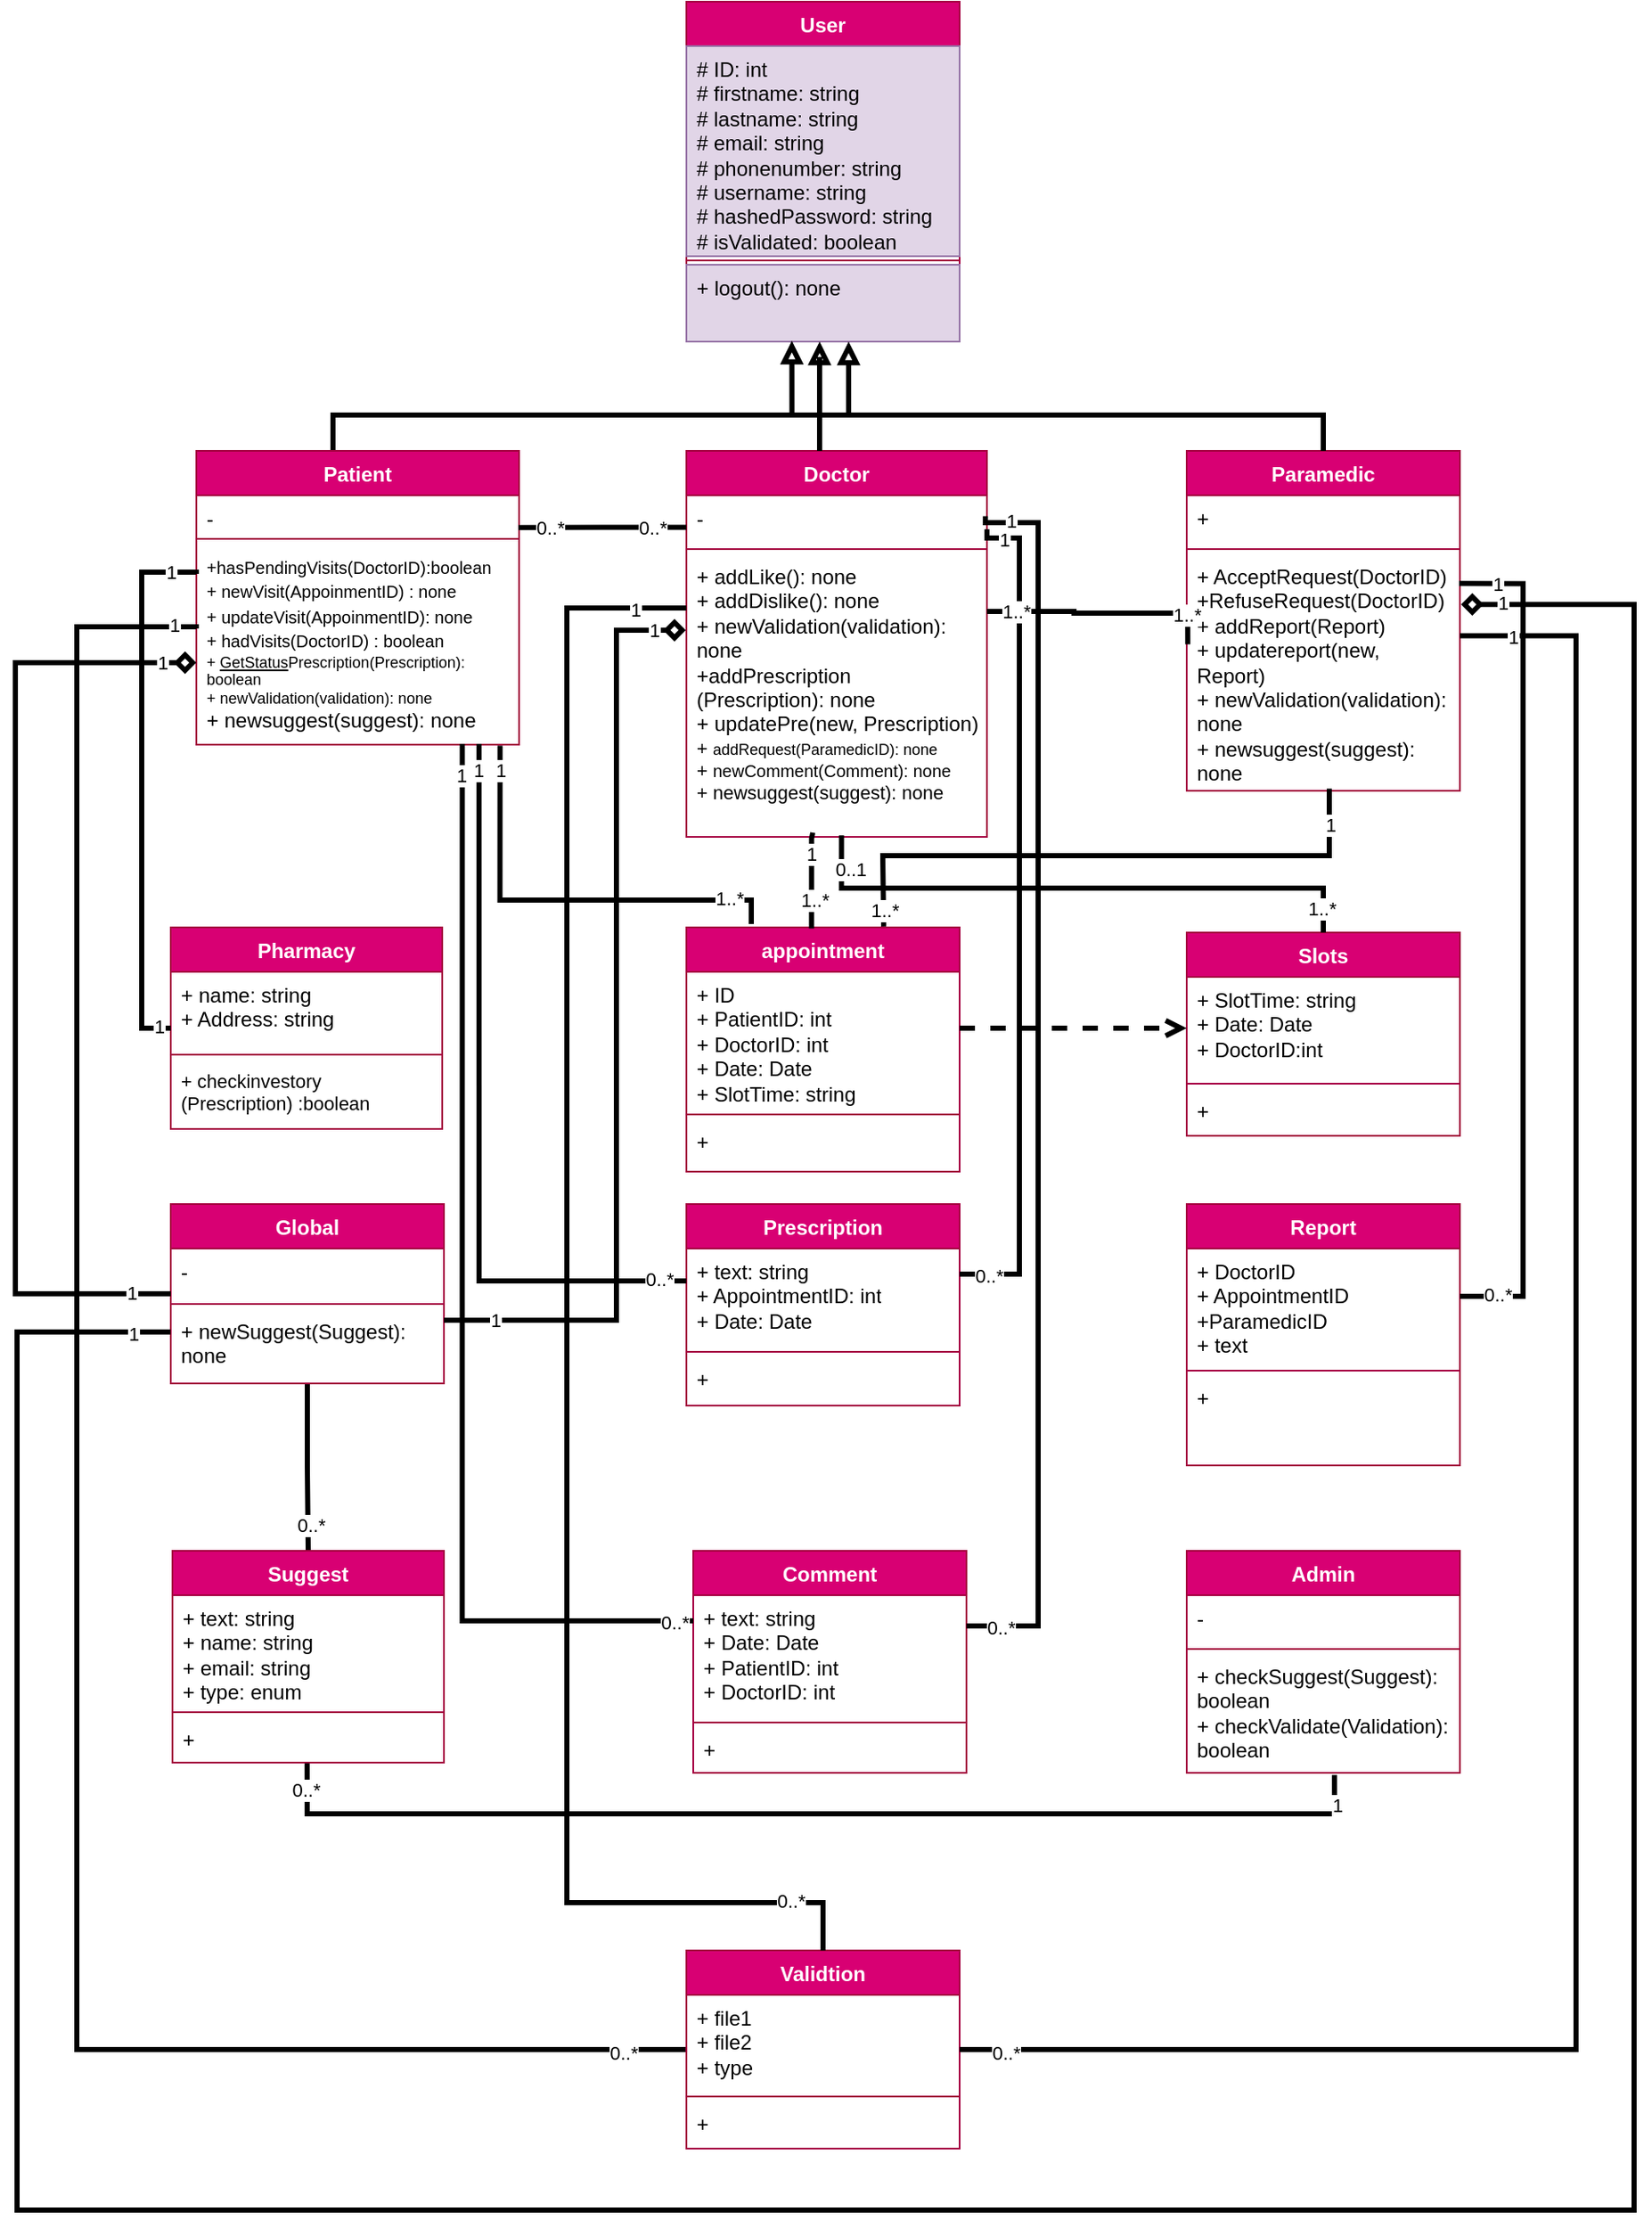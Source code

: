 <mxfile version="22.1.18" type="github">
  <diagram id="VaR9d-SaHV1fNI7umdom" name="Class Diagram">
    <mxGraphModel dx="1434" dy="791" grid="0" gridSize="10" guides="1" tooltips="1" connect="1" arrows="1" fold="1" page="1" pageScale="1" pageWidth="1100" pageHeight="1700" math="0" shadow="0">
      <root>
        <mxCell id="0" />
        <mxCell id="1" parent="0" />
        <mxCell id="pl0UJXkeh_W9By2h4SLJ-1" value="User" style="swimlane;fontStyle=1;align=center;verticalAlign=top;childLayout=stackLayout;horizontal=1;startSize=26;horizontalStack=0;resizeParent=1;resizeParentMax=0;resizeLast=0;collapsible=1;marginBottom=0;whiteSpace=wrap;html=1;fillColor=#d80073;fontColor=#ffffff;strokeColor=#A50040;" parent="1" vertex="1">
          <mxGeometry x="472" y="124" width="160" height="199" as="geometry" />
        </mxCell>
        <mxCell id="pl0UJXkeh_W9By2h4SLJ-2" value="&lt;div&gt;# ID: int&lt;br&gt;&lt;/div&gt;&lt;div&gt;# firstname: string&lt;/div&gt;&lt;div&gt;# lastname: string&lt;/div&gt;&lt;div&gt;# email: string&lt;/div&gt;&lt;div&gt;# phonenumber: string&lt;/div&gt;&lt;div&gt;# username: string&lt;br&gt;&lt;/div&gt;&lt;div&gt;# hashedPassword: string&lt;br&gt;&lt;/div&gt;&lt;div&gt;# isValidated: boolean&lt;br&gt;&lt;/div&gt;" style="text;strokeColor=#9673a6;fillColor=#e1d5e7;align=left;verticalAlign=top;spacingLeft=4;spacingRight=4;overflow=hidden;rotatable=0;points=[[0,0.5],[1,0.5]];portConstraint=eastwest;whiteSpace=wrap;html=1;" parent="pl0UJXkeh_W9By2h4SLJ-1" vertex="1">
          <mxGeometry y="26" width="160" height="123" as="geometry" />
        </mxCell>
        <mxCell id="pl0UJXkeh_W9By2h4SLJ-3" value="" style="line;strokeWidth=1;fillColor=none;align=left;verticalAlign=middle;spacingTop=-1;spacingLeft=3;spacingRight=3;rotatable=0;labelPosition=right;points=[];portConstraint=eastwest;strokeColor=inherit;" parent="pl0UJXkeh_W9By2h4SLJ-1" vertex="1">
          <mxGeometry y="149" width="160" height="5" as="geometry" />
        </mxCell>
        <mxCell id="pl0UJXkeh_W9By2h4SLJ-4" value="+ logout(): none" style="text;strokeColor=#9673a6;fillColor=#e1d5e7;align=left;verticalAlign=top;spacingLeft=4;spacingRight=4;overflow=hidden;rotatable=0;points=[[0,0.5],[1,0.5]];portConstraint=eastwest;whiteSpace=wrap;html=1;" parent="pl0UJXkeh_W9By2h4SLJ-1" vertex="1">
          <mxGeometry y="154" width="160" height="45" as="geometry" />
        </mxCell>
        <mxCell id="pl0UJXkeh_W9By2h4SLJ-5" style="edgeStyle=orthogonalEdgeStyle;rounded=0;orthogonalLoop=1;jettySize=auto;html=1;strokeWidth=3;endArrow=block;endFill=0;" parent="1" source="pl0UJXkeh_W9By2h4SLJ-6" target="pl0UJXkeh_W9By2h4SLJ-4" edge="1">
          <mxGeometry relative="1" as="geometry">
            <mxPoint x="553.5" y="338" as="targetPoint" />
            <Array as="points">
              <mxPoint x="265" y="366" />
              <mxPoint x="567" y="366" />
            </Array>
          </mxGeometry>
        </mxCell>
        <mxCell id="pl0UJXkeh_W9By2h4SLJ-6" value="Patient" style="swimlane;fontStyle=1;align=center;verticalAlign=top;childLayout=stackLayout;horizontal=1;startSize=26;horizontalStack=0;resizeParent=1;resizeParentMax=0;resizeLast=0;collapsible=1;marginBottom=0;whiteSpace=wrap;html=1;fillColor=#d80073;fontColor=#ffffff;strokeColor=#A50040;" parent="1" vertex="1">
          <mxGeometry x="185" y="387" width="189" height="172" as="geometry" />
        </mxCell>
        <mxCell id="pl0UJXkeh_W9By2h4SLJ-7" value="-" style="text;strokeColor=none;fillColor=none;align=left;verticalAlign=top;spacingLeft=4;spacingRight=4;overflow=hidden;rotatable=0;points=[[0,0.5],[1,0.5]];portConstraint=eastwest;whiteSpace=wrap;html=1;" parent="pl0UJXkeh_W9By2h4SLJ-6" vertex="1">
          <mxGeometry y="26" width="189" height="23" as="geometry" />
        </mxCell>
        <mxCell id="pl0UJXkeh_W9By2h4SLJ-8" value="" style="line;strokeWidth=1;fillColor=none;align=left;verticalAlign=middle;spacingTop=-1;spacingLeft=3;spacingRight=3;rotatable=0;labelPosition=right;points=[];portConstraint=eastwest;strokeColor=inherit;" parent="pl0UJXkeh_W9By2h4SLJ-6" vertex="1">
          <mxGeometry y="49" width="189" height="5" as="geometry" />
        </mxCell>
        <mxCell id="pl0UJXkeh_W9By2h4SLJ-9" value="&lt;div&gt;&lt;font size=&quot;1&quot;&gt;+hasPendingVisits(DoctorID):boolean&lt;/font&gt;&lt;/div&gt;&lt;div&gt;&lt;font size=&quot;1&quot;&gt;+ newVisit(AppoinmentID) : none&lt;br&gt;&lt;/font&gt;&lt;/div&gt;&lt;div&gt;&lt;font size=&quot;1&quot;&gt;+ updateVisit(&lt;/font&gt;&lt;font size=&quot;1&quot;&gt;AppoinmentID): none&lt;br&gt;&lt;/font&gt;&lt;/div&gt;&lt;div&gt;&lt;font size=&quot;1&quot;&gt;+ hadVisits(DoctorID) : boolean&lt;br&gt;&lt;/font&gt;&lt;/div&gt;&lt;div style=&quot;font-size: 9px;&quot;&gt;+ &lt;u&gt;GetStatus&lt;/u&gt;&lt;span&gt;&lt;span lang=&quot;EN&quot;&gt;Prescription&lt;/span&gt;&lt;/span&gt;(&lt;span&gt;&lt;span lang=&quot;EN&quot;&gt;P&lt;/span&gt;&lt;/span&gt;&lt;span&gt;&lt;span lang=&quot;EN&quot;&gt;rescription&lt;/span&gt;&lt;/span&gt;&lt;span&gt;): boolean&lt;/span&gt;&lt;/div&gt;&lt;div style=&quot;font-size: 9px;&quot;&gt;&lt;span&gt;+ newValidation(validation): none&lt;br&gt;&lt;/span&gt;&lt;/div&gt;&lt;div&gt;+ newsuggest(suggest): none&lt;br&gt;&lt;/div&gt;" style="text;strokeColor=none;fillColor=none;align=left;verticalAlign=top;spacingLeft=4;spacingRight=4;overflow=hidden;rotatable=0;points=[[0,0.5],[1,0.5]];portConstraint=eastwest;whiteSpace=wrap;html=1;" parent="pl0UJXkeh_W9By2h4SLJ-6" vertex="1">
          <mxGeometry y="54" width="189" height="118" as="geometry" />
        </mxCell>
        <mxCell id="pl0UJXkeh_W9By2h4SLJ-10" value="Paramedic" style="swimlane;fontStyle=1;align=center;verticalAlign=top;childLayout=stackLayout;horizontal=1;startSize=26;horizontalStack=0;resizeParent=1;resizeParentMax=0;resizeLast=0;collapsible=1;marginBottom=0;whiteSpace=wrap;html=1;fillColor=#d80073;fontColor=#ffffff;strokeColor=#A50040;" parent="1" vertex="1">
          <mxGeometry x="765" y="387" width="160" height="199" as="geometry" />
        </mxCell>
        <mxCell id="pl0UJXkeh_W9By2h4SLJ-11" value="+ " style="text;strokeColor=none;fillColor=none;align=left;verticalAlign=top;spacingLeft=4;spacingRight=4;overflow=hidden;rotatable=0;points=[[0,0.5],[1,0.5]];portConstraint=eastwest;whiteSpace=wrap;html=1;" parent="pl0UJXkeh_W9By2h4SLJ-10" vertex="1">
          <mxGeometry y="26" width="160" height="29" as="geometry" />
        </mxCell>
        <mxCell id="pl0UJXkeh_W9By2h4SLJ-12" value="" style="line;strokeWidth=1;fillColor=none;align=left;verticalAlign=middle;spacingTop=-1;spacingLeft=3;spacingRight=3;rotatable=0;labelPosition=right;points=[];portConstraint=eastwest;strokeColor=inherit;" parent="pl0UJXkeh_W9By2h4SLJ-10" vertex="1">
          <mxGeometry y="55" width="160" height="5" as="geometry" />
        </mxCell>
        <mxCell id="pl0UJXkeh_W9By2h4SLJ-13" value="&lt;div&gt;+ AcceptRequest(DoctorID)&lt;/div&gt;&lt;div&gt;+RefuseRequest(DoctorID)&lt;/div&gt;&lt;div&gt;+ addReport(Report)&lt;br&gt;&lt;/div&gt;&lt;div&gt;+ updatereport(new, Report)&lt;/div&gt;&lt;div&gt;+ newValidation(validation): none&lt;/div&gt;&lt;div&gt;+ newsuggest(suggest): none&lt;/div&gt;" style="text;strokeColor=none;fillColor=none;align=left;verticalAlign=top;spacingLeft=4;spacingRight=4;overflow=hidden;rotatable=0;points=[[0,0.5],[1,0.5]];portConstraint=eastwest;whiteSpace=wrap;html=1;" parent="pl0UJXkeh_W9By2h4SLJ-10" vertex="1">
          <mxGeometry y="60" width="160" height="139" as="geometry" />
        </mxCell>
        <mxCell id="pl0UJXkeh_W9By2h4SLJ-14" value="Doctor" style="swimlane;fontStyle=1;align=center;verticalAlign=top;childLayout=stackLayout;horizontal=1;startSize=26;horizontalStack=0;resizeParent=1;resizeParentMax=0;resizeLast=0;collapsible=1;marginBottom=0;whiteSpace=wrap;html=1;fillColor=#d80073;fontColor=#ffffff;strokeColor=#A50040;" parent="1" vertex="1">
          <mxGeometry x="472" y="387" width="176" height="226" as="geometry" />
        </mxCell>
        <mxCell id="pl0UJXkeh_W9By2h4SLJ-15" value="-" style="text;strokeColor=none;fillColor=none;align=left;verticalAlign=top;spacingLeft=4;spacingRight=4;overflow=hidden;rotatable=0;points=[[0,0.5],[1,0.5]];portConstraint=eastwest;whiteSpace=wrap;html=1;" parent="pl0UJXkeh_W9By2h4SLJ-14" vertex="1">
          <mxGeometry y="26" width="176" height="29" as="geometry" />
        </mxCell>
        <mxCell id="pl0UJXkeh_W9By2h4SLJ-16" value="" style="line;strokeWidth=1;fillColor=none;align=left;verticalAlign=middle;spacingTop=-1;spacingLeft=3;spacingRight=3;rotatable=0;labelPosition=right;points=[];portConstraint=eastwest;strokeColor=inherit;" parent="pl0UJXkeh_W9By2h4SLJ-14" vertex="1">
          <mxGeometry y="55" width="176" height="5" as="geometry" />
        </mxCell>
        <mxCell id="pl0UJXkeh_W9By2h4SLJ-17" value="&lt;div&gt;+ addLike(): none&lt;/div&gt;&lt;div&gt;+ addDislike(): none&lt;br&gt;&lt;/div&gt;&lt;div&gt;+ newValidation(validation): none&lt;/div&gt;&lt;div&gt;+addPrescription (Prescription): none&lt;/div&gt;&lt;div&gt;+ updatePre(new, Prescription) &lt;br&gt;&lt;/div&gt;&lt;div style=&quot;font-size: 11px;&quot;&gt;&lt;font style=&quot;font-size: 11px;&quot;&gt;+ &lt;/font&gt;&lt;font style=&quot;font-size: 9px;&quot;&gt;addRequest(ParamedicID): none&lt;/font&gt;&lt;/div&gt;&lt;div style=&quot;font-size: 11px;&quot;&gt;&lt;font style=&quot;font-size: 11px;&quot;&gt;+ &lt;/font&gt;&lt;font style=&quot;font-size: 10px;&quot;&gt;newComment(Comment): none&lt;/font&gt;&lt;/div&gt;&lt;div style=&quot;font-size: 11px;&quot;&gt;+ newsuggest(suggest): none&lt;/div&gt;" style="text;strokeColor=none;fillColor=none;align=left;verticalAlign=top;spacingLeft=4;spacingRight=4;overflow=hidden;rotatable=0;points=[[0,0.5],[1,0.5]];portConstraint=eastwest;whiteSpace=wrap;html=1;" parent="pl0UJXkeh_W9By2h4SLJ-14" vertex="1">
          <mxGeometry y="60" width="176" height="166" as="geometry" />
        </mxCell>
        <mxCell id="pl0UJXkeh_W9By2h4SLJ-18" value="appointment" style="swimlane;fontStyle=1;align=center;verticalAlign=top;childLayout=stackLayout;horizontal=1;startSize=26;horizontalStack=0;resizeParent=1;resizeParentMax=0;resizeLast=0;collapsible=1;marginBottom=0;whiteSpace=wrap;html=1;fillColor=#d80073;fontColor=#ffffff;strokeColor=#A50040;" parent="1" vertex="1">
          <mxGeometry x="472" y="666" width="160" height="143" as="geometry" />
        </mxCell>
        <mxCell id="pl0UJXkeh_W9By2h4SLJ-19" value="&lt;div&gt;+ ID&lt;br&gt;&lt;/div&gt;&lt;div&gt;+ PatientID: int&lt;br&gt;&lt;/div&gt;&lt;div&gt;+ DoctorID: int&lt;br&gt;&lt;/div&gt;&lt;div&gt;+ Date: Date&lt;/div&gt;&lt;div&gt;+ SlotTime: string&lt;br&gt;&lt;/div&gt;" style="text;strokeColor=none;fillColor=none;align=left;verticalAlign=top;spacingLeft=4;spacingRight=4;overflow=hidden;rotatable=0;points=[[0,0.5],[1,0.5]];portConstraint=eastwest;whiteSpace=wrap;html=1;" parent="pl0UJXkeh_W9By2h4SLJ-18" vertex="1">
          <mxGeometry y="26" width="160" height="81" as="geometry" />
        </mxCell>
        <mxCell id="pl0UJXkeh_W9By2h4SLJ-20" value="" style="line;strokeWidth=1;fillColor=none;align=left;verticalAlign=middle;spacingTop=-1;spacingLeft=3;spacingRight=3;rotatable=0;labelPosition=right;points=[];portConstraint=eastwest;strokeColor=inherit;" parent="pl0UJXkeh_W9By2h4SLJ-18" vertex="1">
          <mxGeometry y="107" width="160" height="5" as="geometry" />
        </mxCell>
        <mxCell id="pl0UJXkeh_W9By2h4SLJ-21" value="+" style="text;strokeColor=none;fillColor=none;align=left;verticalAlign=top;spacingLeft=4;spacingRight=4;overflow=hidden;rotatable=0;points=[[0,0.5],[1,0.5]];portConstraint=eastwest;whiteSpace=wrap;html=1;" parent="pl0UJXkeh_W9By2h4SLJ-18" vertex="1">
          <mxGeometry y="112" width="160" height="31" as="geometry" />
        </mxCell>
        <mxCell id="pl0UJXkeh_W9By2h4SLJ-22" style="edgeStyle=orthogonalEdgeStyle;rounded=0;orthogonalLoop=1;jettySize=auto;html=1;strokeWidth=3;endArrow=block;endFill=0;" parent="1" target="pl0UJXkeh_W9By2h4SLJ-4" edge="1">
          <mxGeometry relative="1" as="geometry">
            <mxPoint x="550" y="387" as="sourcePoint" />
            <mxPoint x="549.28" y="322.004" as="targetPoint" />
            <Array as="points">
              <mxPoint x="550" y="332" />
              <mxPoint x="550" y="332" />
            </Array>
          </mxGeometry>
        </mxCell>
        <mxCell id="pl0UJXkeh_W9By2h4SLJ-23" style="edgeStyle=orthogonalEdgeStyle;rounded=0;orthogonalLoop=1;jettySize=auto;html=1;strokeWidth=3;endArrow=block;endFill=0;entryX=0.386;entryY=0.99;entryDx=0;entryDy=0;entryPerimeter=0;" parent="1" source="pl0UJXkeh_W9By2h4SLJ-10" target="pl0UJXkeh_W9By2h4SLJ-4" edge="1">
          <mxGeometry relative="1" as="geometry">
            <mxPoint x="534" y="325" as="targetPoint" />
            <Array as="points">
              <mxPoint x="845" y="366" />
              <mxPoint x="534" y="366" />
            </Array>
          </mxGeometry>
        </mxCell>
        <mxCell id="pl0UJXkeh_W9By2h4SLJ-24" style="edgeStyle=orthogonalEdgeStyle;rounded=0;orthogonalLoop=1;jettySize=auto;html=1;endArrow=none;endFill=0;strokeWidth=3;entryX=0.941;entryY=1.005;entryDx=0;entryDy=0;entryPerimeter=0;" parent="1" target="pl0UJXkeh_W9By2h4SLJ-9" edge="1">
          <mxGeometry relative="1" as="geometry">
            <mxPoint x="510" y="664" as="sourcePoint" />
            <mxPoint x="350" y="541" as="targetPoint" />
            <Array as="points">
              <mxPoint x="510" y="650" />
              <mxPoint x="363" y="650" />
            </Array>
          </mxGeometry>
        </mxCell>
        <mxCell id="pl0UJXkeh_W9By2h4SLJ-25" value="1" style="edgeLabel;html=1;align=center;verticalAlign=middle;resizable=0;points=[];" parent="pl0UJXkeh_W9By2h4SLJ-24" vertex="1" connectable="0">
          <mxGeometry x="0.888" relative="1" as="geometry">
            <mxPoint as="offset" />
          </mxGeometry>
        </mxCell>
        <mxCell id="pl0UJXkeh_W9By2h4SLJ-26" value="1..*" style="edgeLabel;html=1;align=center;verticalAlign=middle;resizable=0;points=[];" parent="pl0UJXkeh_W9By2h4SLJ-24" vertex="1" connectable="0">
          <mxGeometry x="-0.858" y="-1" relative="1" as="geometry">
            <mxPoint x="-9" as="offset" />
          </mxGeometry>
        </mxCell>
        <mxCell id="pl0UJXkeh_W9By2h4SLJ-27" style="edgeStyle=orthogonalEdgeStyle;rounded=0;orthogonalLoop=1;jettySize=auto;html=1;strokeWidth=3;endArrow=none;endFill=0;exitX=0.458;exitY=0.004;exitDx=0;exitDy=0;exitPerimeter=0;entryX=0.415;entryY=0.985;entryDx=0;entryDy=0;entryPerimeter=0;" parent="1" source="pl0UJXkeh_W9By2h4SLJ-18" target="pl0UJXkeh_W9By2h4SLJ-17" edge="1">
          <mxGeometry relative="1" as="geometry">
            <mxPoint x="545" y="594" as="targetPoint" />
            <Array as="points">
              <mxPoint x="545" y="614" />
              <mxPoint x="546" y="614" />
              <mxPoint x="546" y="610" />
            </Array>
          </mxGeometry>
        </mxCell>
        <mxCell id="pl0UJXkeh_W9By2h4SLJ-28" value="1..*" style="edgeLabel;html=1;align=center;verticalAlign=middle;resizable=0;points=[];" parent="pl0UJXkeh_W9By2h4SLJ-27" vertex="1" connectable="0">
          <mxGeometry x="-0.885" y="1" relative="1" as="geometry">
            <mxPoint x="2" y="-13" as="offset" />
          </mxGeometry>
        </mxCell>
        <mxCell id="pl0UJXkeh_W9By2h4SLJ-29" value="1" style="edgeLabel;html=1;align=center;verticalAlign=middle;resizable=0;points=[];" parent="pl0UJXkeh_W9By2h4SLJ-27" vertex="1" connectable="0">
          <mxGeometry x="0.915" y="-1" relative="1" as="geometry">
            <mxPoint x="-2" y="11" as="offset" />
          </mxGeometry>
        </mxCell>
        <mxCell id="pl0UJXkeh_W9By2h4SLJ-30" style="edgeStyle=orthogonalEdgeStyle;rounded=0;orthogonalLoop=1;jettySize=auto;html=1;endArrow=none;endFill=0;strokeWidth=3;entryX=0.998;entryY=0.819;entryDx=0;entryDy=0;entryPerimeter=0;" parent="1" source="pl0UJXkeh_W9By2h4SLJ-15" target="pl0UJXkeh_W9By2h4SLJ-7" edge="1">
          <mxGeometry relative="1" as="geometry">
            <mxPoint x="375" y="433" as="targetPoint" />
            <Array as="points">
              <mxPoint x="423" y="432" />
            </Array>
          </mxGeometry>
        </mxCell>
        <mxCell id="pl0UJXkeh_W9By2h4SLJ-31" value="0..*" style="edgeLabel;html=1;align=center;verticalAlign=middle;resizable=0;points=[];" parent="pl0UJXkeh_W9By2h4SLJ-30" vertex="1" connectable="0">
          <mxGeometry x="0.641" relative="1" as="geometry">
            <mxPoint as="offset" />
          </mxGeometry>
        </mxCell>
        <mxCell id="pl0UJXkeh_W9By2h4SLJ-32" value="0..*" style="edgeLabel;html=1;align=center;verticalAlign=middle;resizable=0;points=[];" parent="pl0UJXkeh_W9By2h4SLJ-30" vertex="1" connectable="0">
          <mxGeometry x="-0.597" relative="1" as="geometry">
            <mxPoint as="offset" />
          </mxGeometry>
        </mxCell>
        <mxCell id="pl0UJXkeh_W9By2h4SLJ-33" value="Prescription" style="swimlane;fontStyle=1;align=center;verticalAlign=top;childLayout=stackLayout;horizontal=1;startSize=26;horizontalStack=0;resizeParent=1;resizeParentMax=0;resizeLast=0;collapsible=1;marginBottom=0;whiteSpace=wrap;html=1;fillColor=#d80073;fontColor=#ffffff;strokeColor=#A50040;" parent="1" vertex="1">
          <mxGeometry x="472" y="828" width="160" height="118" as="geometry" />
        </mxCell>
        <mxCell id="pl0UJXkeh_W9By2h4SLJ-34" value="&lt;div&gt;+ text: string&lt;/div&gt;&lt;div&gt;+ AppointmentID: int&lt;/div&gt;&lt;div&gt;+ Date: Date&lt;/div&gt;" style="text;strokeColor=none;fillColor=none;align=left;verticalAlign=top;spacingLeft=4;spacingRight=4;overflow=hidden;rotatable=0;points=[[0,0.5],[1,0.5]];portConstraint=eastwest;whiteSpace=wrap;html=1;" parent="pl0UJXkeh_W9By2h4SLJ-33" vertex="1">
          <mxGeometry y="26" width="160" height="58" as="geometry" />
        </mxCell>
        <mxCell id="pl0UJXkeh_W9By2h4SLJ-35" value="" style="line;strokeWidth=1;fillColor=none;align=left;verticalAlign=middle;spacingTop=-1;spacingLeft=3;spacingRight=3;rotatable=0;labelPosition=right;points=[];portConstraint=eastwest;strokeColor=inherit;" parent="pl0UJXkeh_W9By2h4SLJ-33" vertex="1">
          <mxGeometry y="84" width="160" height="5" as="geometry" />
        </mxCell>
        <mxCell id="pl0UJXkeh_W9By2h4SLJ-36" value="+" style="text;strokeColor=none;fillColor=none;align=left;verticalAlign=top;spacingLeft=4;spacingRight=4;overflow=hidden;rotatable=0;points=[[0,0.5],[1,0.5]];portConstraint=eastwest;whiteSpace=wrap;html=1;" parent="pl0UJXkeh_W9By2h4SLJ-33" vertex="1">
          <mxGeometry y="89" width="160" height="29" as="geometry" />
        </mxCell>
        <mxCell id="pl0UJXkeh_W9By2h4SLJ-37" style="edgeStyle=orthogonalEdgeStyle;rounded=0;orthogonalLoop=1;jettySize=auto;html=1;strokeWidth=3;endArrow=none;endFill=0;entryX=0.876;entryY=0.997;entryDx=0;entryDy=0;entryPerimeter=0;" parent="1" source="pl0UJXkeh_W9By2h4SLJ-33" target="pl0UJXkeh_W9By2h4SLJ-9" edge="1">
          <mxGeometry relative="1" as="geometry">
            <mxPoint x="351" y="539" as="targetPoint" />
            <Array as="points">
              <mxPoint x="351" y="873" />
            </Array>
          </mxGeometry>
        </mxCell>
        <mxCell id="pl0UJXkeh_W9By2h4SLJ-38" value="1" style="edgeLabel;html=1;align=center;verticalAlign=middle;resizable=0;points=[];" parent="pl0UJXkeh_W9By2h4SLJ-37" vertex="1" connectable="0">
          <mxGeometry x="0.933" y="1" relative="1" as="geometry">
            <mxPoint as="offset" />
          </mxGeometry>
        </mxCell>
        <mxCell id="pl0UJXkeh_W9By2h4SLJ-39" value="0..*" style="edgeLabel;html=1;align=center;verticalAlign=middle;resizable=0;points=[];" parent="pl0UJXkeh_W9By2h4SLJ-37" vertex="1" connectable="0">
          <mxGeometry x="-0.925" y="-1" relative="1" as="geometry">
            <mxPoint as="offset" />
          </mxGeometry>
        </mxCell>
        <mxCell id="pl0UJXkeh_W9By2h4SLJ-40" style="edgeStyle=orthogonalEdgeStyle;rounded=0;orthogonalLoop=1;jettySize=auto;html=1;strokeWidth=3;endArrow=none;endFill=0;entryX=1;entryY=0.685;entryDx=0;entryDy=0;entryPerimeter=0;" parent="1" source="pl0UJXkeh_W9By2h4SLJ-34" target="pl0UJXkeh_W9By2h4SLJ-15" edge="1">
          <mxGeometry relative="1" as="geometry">
            <mxPoint x="634" y="439" as="targetPoint" />
            <Array as="points">
              <mxPoint x="667" y="869" />
              <mxPoint x="667" y="438" />
            </Array>
          </mxGeometry>
        </mxCell>
        <mxCell id="pl0UJXkeh_W9By2h4SLJ-41" value="1" style="edgeLabel;html=1;align=center;verticalAlign=middle;resizable=0;points=[];" parent="pl0UJXkeh_W9By2h4SLJ-40" vertex="1" connectable="0">
          <mxGeometry x="0.938" y="1" relative="1" as="geometry">
            <mxPoint as="offset" />
          </mxGeometry>
        </mxCell>
        <mxCell id="pl0UJXkeh_W9By2h4SLJ-42" value="0..*" style="edgeLabel;html=1;align=center;verticalAlign=middle;resizable=0;points=[];" parent="pl0UJXkeh_W9By2h4SLJ-40" vertex="1" connectable="0">
          <mxGeometry x="-0.93" y="-1" relative="1" as="geometry">
            <mxPoint as="offset" />
          </mxGeometry>
        </mxCell>
        <mxCell id="pl0UJXkeh_W9By2h4SLJ-43" value="Comment" style="swimlane;fontStyle=1;align=center;verticalAlign=top;childLayout=stackLayout;horizontal=1;startSize=26;horizontalStack=0;resizeParent=1;resizeParentMax=0;resizeLast=0;collapsible=1;marginBottom=0;whiteSpace=wrap;html=1;fillColor=#d80073;fontColor=#ffffff;strokeColor=#A50040;" parent="1" vertex="1">
          <mxGeometry x="476" y="1031" width="160" height="130" as="geometry" />
        </mxCell>
        <mxCell id="pl0UJXkeh_W9By2h4SLJ-44" value="&lt;div&gt;+ text: string&lt;/div&gt;&lt;div&gt;+ Date: Date&lt;/div&gt;&lt;div&gt;+ PatientID: int&lt;br&gt;&lt;/div&gt;&lt;div&gt;+ DoctorID: int&lt;br&gt;&lt;/div&gt;" style="text;strokeColor=none;fillColor=none;align=left;verticalAlign=top;spacingLeft=4;spacingRight=4;overflow=hidden;rotatable=0;points=[[0,0.5],[1,0.5]];portConstraint=eastwest;whiteSpace=wrap;html=1;" parent="pl0UJXkeh_W9By2h4SLJ-43" vertex="1">
          <mxGeometry y="26" width="160" height="72" as="geometry" />
        </mxCell>
        <mxCell id="pl0UJXkeh_W9By2h4SLJ-45" value="" style="line;strokeWidth=1;fillColor=none;align=left;verticalAlign=middle;spacingTop=-1;spacingLeft=3;spacingRight=3;rotatable=0;labelPosition=right;points=[];portConstraint=eastwest;strokeColor=inherit;" parent="pl0UJXkeh_W9By2h4SLJ-43" vertex="1">
          <mxGeometry y="98" width="160" height="5" as="geometry" />
        </mxCell>
        <mxCell id="pl0UJXkeh_W9By2h4SLJ-46" value="+ " style="text;strokeColor=none;fillColor=none;align=left;verticalAlign=top;spacingLeft=4;spacingRight=4;overflow=hidden;rotatable=0;points=[[0,0.5],[1,0.5]];portConstraint=eastwest;whiteSpace=wrap;html=1;" parent="pl0UJXkeh_W9By2h4SLJ-43" vertex="1">
          <mxGeometry y="103" width="160" height="27" as="geometry" />
        </mxCell>
        <mxCell id="pl0UJXkeh_W9By2h4SLJ-47" style="edgeStyle=orthogonalEdgeStyle;rounded=0;orthogonalLoop=1;jettySize=auto;html=1;strokeWidth=3;endArrow=none;endFill=0;entryX=0.824;entryY=0.997;entryDx=0;entryDy=0;entryPerimeter=0;" parent="1" source="pl0UJXkeh_W9By2h4SLJ-44" target="pl0UJXkeh_W9By2h4SLJ-9" edge="1">
          <mxGeometry relative="1" as="geometry">
            <mxPoint x="341" y="539" as="targetPoint" />
            <Array as="points">
              <mxPoint x="341" y="1072" />
            </Array>
          </mxGeometry>
        </mxCell>
        <mxCell id="pl0UJXkeh_W9By2h4SLJ-48" value="&lt;div&gt;0..*&lt;/div&gt;" style="edgeLabel;html=1;align=center;verticalAlign=middle;resizable=0;points=[];" parent="pl0UJXkeh_W9By2h4SLJ-47" vertex="1" connectable="0">
          <mxGeometry x="-0.964" y="1" relative="1" as="geometry">
            <mxPoint as="offset" />
          </mxGeometry>
        </mxCell>
        <mxCell id="pl0UJXkeh_W9By2h4SLJ-49" value="1" style="edgeLabel;html=1;align=center;verticalAlign=middle;resizable=0;points=[];" parent="pl0UJXkeh_W9By2h4SLJ-47" vertex="1" connectable="0">
          <mxGeometry x="0.944" y="1" relative="1" as="geometry">
            <mxPoint as="offset" />
          </mxGeometry>
        </mxCell>
        <mxCell id="pl0UJXkeh_W9By2h4SLJ-50" style="edgeStyle=orthogonalEdgeStyle;rounded=0;orthogonalLoop=1;jettySize=auto;html=1;strokeWidth=3;endArrow=none;endFill=0;entryX=0.995;entryY=0.421;entryDx=0;entryDy=0;entryPerimeter=0;" parent="1" source="pl0UJXkeh_W9By2h4SLJ-44" target="pl0UJXkeh_W9By2h4SLJ-15" edge="1">
          <mxGeometry relative="1" as="geometry">
            <mxPoint x="638" y="1077" as="sourcePoint" />
            <mxPoint x="649" y="429" as="targetPoint" />
            <Array as="points">
              <mxPoint x="678" y="1075" />
              <mxPoint x="678" y="429" />
            </Array>
          </mxGeometry>
        </mxCell>
        <mxCell id="pl0UJXkeh_W9By2h4SLJ-51" value="0..*" style="edgeLabel;html=1;align=center;verticalAlign=middle;resizable=0;points=[];" parent="pl0UJXkeh_W9By2h4SLJ-50" vertex="1" connectable="0">
          <mxGeometry x="-0.925" relative="1" as="geometry">
            <mxPoint x="-7" y="1" as="offset" />
          </mxGeometry>
        </mxCell>
        <mxCell id="pl0UJXkeh_W9By2h4SLJ-52" value="1" style="edgeLabel;html=1;align=center;verticalAlign=middle;resizable=0;points=[];" parent="pl0UJXkeh_W9By2h4SLJ-50" vertex="1" connectable="0">
          <mxGeometry x="0.948" y="-1" relative="1" as="geometry">
            <mxPoint as="offset" />
          </mxGeometry>
        </mxCell>
        <mxCell id="pl0UJXkeh_W9By2h4SLJ-53" value="Pharmacy" style="swimlane;fontStyle=1;align=center;verticalAlign=top;childLayout=stackLayout;horizontal=1;startSize=26;horizontalStack=0;resizeParent=1;resizeParentMax=0;resizeLast=0;collapsible=1;marginBottom=0;whiteSpace=wrap;html=1;fillColor=#d80073;fontColor=#ffffff;strokeColor=#A50040;" parent="1" vertex="1">
          <mxGeometry x="170" y="666" width="159" height="118" as="geometry" />
        </mxCell>
        <mxCell id="pl0UJXkeh_W9By2h4SLJ-54" value="&lt;div&gt;+ name: string&lt;br&gt;&lt;/div&gt;&lt;div&gt;+ Address: string&lt;br&gt;&lt;/div&gt;" style="text;strokeColor=none;fillColor=none;align=left;verticalAlign=top;spacingLeft=4;spacingRight=4;overflow=hidden;rotatable=0;points=[[0,0.5],[1,0.5]];portConstraint=eastwest;whiteSpace=wrap;html=1;" parent="pl0UJXkeh_W9By2h4SLJ-53" vertex="1">
          <mxGeometry y="26" width="159" height="46" as="geometry" />
        </mxCell>
        <mxCell id="pl0UJXkeh_W9By2h4SLJ-55" value="" style="line;strokeWidth=1;fillColor=none;align=left;verticalAlign=middle;spacingTop=-1;spacingLeft=3;spacingRight=3;rotatable=0;labelPosition=right;points=[];portConstraint=eastwest;strokeColor=inherit;" parent="pl0UJXkeh_W9By2h4SLJ-53" vertex="1">
          <mxGeometry y="72" width="159" height="5" as="geometry" />
        </mxCell>
        <mxCell id="pl0UJXkeh_W9By2h4SLJ-56" value="&lt;div style=&quot;font-size: 11px;&quot;&gt;+ &lt;font style=&quot;font-size: 11px;&quot;&gt;checkinvestory (Prescription) :boolean&lt;/font&gt;&lt;br&gt;&lt;/div&gt;" style="text;strokeColor=none;fillColor=none;align=left;verticalAlign=top;spacingLeft=4;spacingRight=4;overflow=hidden;rotatable=0;points=[[0,0.5],[1,0.5]];portConstraint=eastwest;whiteSpace=wrap;html=1;" parent="pl0UJXkeh_W9By2h4SLJ-53" vertex="1">
          <mxGeometry y="77" width="159" height="41" as="geometry" />
        </mxCell>
        <mxCell id="pl0UJXkeh_W9By2h4SLJ-57" value="Slots" style="swimlane;fontStyle=1;align=center;verticalAlign=top;childLayout=stackLayout;horizontal=1;startSize=26;horizontalStack=0;resizeParent=1;resizeParentMax=0;resizeLast=0;collapsible=1;marginBottom=0;whiteSpace=wrap;html=1;fillColor=#d80073;fontColor=#ffffff;strokeColor=#A50040;" parent="1" vertex="1">
          <mxGeometry x="765" y="669" width="160" height="119" as="geometry" />
        </mxCell>
        <mxCell id="pl0UJXkeh_W9By2h4SLJ-58" value="&lt;div&gt;+ SlotTime: string&lt;/div&gt;&lt;div&gt;+ Date: Date&lt;/div&gt;&lt;div&gt;+ DoctorID:int&lt;br&gt;&lt;/div&gt;" style="text;strokeColor=none;fillColor=none;align=left;verticalAlign=top;spacingLeft=4;spacingRight=4;overflow=hidden;rotatable=0;points=[[0,0.5],[1,0.5]];portConstraint=eastwest;whiteSpace=wrap;html=1;" parent="pl0UJXkeh_W9By2h4SLJ-57" vertex="1">
          <mxGeometry y="26" width="160" height="60" as="geometry" />
        </mxCell>
        <mxCell id="pl0UJXkeh_W9By2h4SLJ-59" value="" style="line;strokeWidth=1;fillColor=none;align=left;verticalAlign=middle;spacingTop=-1;spacingLeft=3;spacingRight=3;rotatable=0;labelPosition=right;points=[];portConstraint=eastwest;strokeColor=inherit;" parent="pl0UJXkeh_W9By2h4SLJ-57" vertex="1">
          <mxGeometry y="86" width="160" height="5" as="geometry" />
        </mxCell>
        <mxCell id="pl0UJXkeh_W9By2h4SLJ-60" value="+" style="text;strokeColor=none;fillColor=none;align=left;verticalAlign=top;spacingLeft=4;spacingRight=4;overflow=hidden;rotatable=0;points=[[0,0.5],[1,0.5]];portConstraint=eastwest;whiteSpace=wrap;html=1;" parent="pl0UJXkeh_W9By2h4SLJ-57" vertex="1">
          <mxGeometry y="91" width="160" height="28" as="geometry" />
        </mxCell>
        <mxCell id="pl0UJXkeh_W9By2h4SLJ-61" style="edgeStyle=orthogonalEdgeStyle;rounded=0;orthogonalLoop=1;jettySize=auto;html=1;entryX=0;entryY=0.5;entryDx=0;entryDy=0;strokeWidth=3;endArrow=open;endFill=0;dashed=1;" parent="1" source="pl0UJXkeh_W9By2h4SLJ-19" target="pl0UJXkeh_W9By2h4SLJ-58" edge="1">
          <mxGeometry relative="1" as="geometry">
            <Array as="points">
              <mxPoint x="659" y="725" />
              <mxPoint x="659" y="725" />
            </Array>
          </mxGeometry>
        </mxCell>
        <mxCell id="pl0UJXkeh_W9By2h4SLJ-62" style="edgeStyle=orthogonalEdgeStyle;rounded=0;orthogonalLoop=1;jettySize=auto;html=1;entryX=0.516;entryY=0.995;entryDx=0;entryDy=0;entryPerimeter=0;endArrow=none;endFill=0;strokeWidth=3;" parent="1" source="pl0UJXkeh_W9By2h4SLJ-57" target="pl0UJXkeh_W9By2h4SLJ-17" edge="1">
          <mxGeometry relative="1" as="geometry">
            <Array as="points">
              <mxPoint x="845" y="643" />
              <mxPoint x="563" y="643" />
            </Array>
          </mxGeometry>
        </mxCell>
        <mxCell id="pl0UJXkeh_W9By2h4SLJ-63" value="0..1" style="edgeLabel;html=1;align=center;verticalAlign=middle;resizable=0;points=[];" parent="pl0UJXkeh_W9By2h4SLJ-62" vertex="1" connectable="0">
          <mxGeometry x="0.936" y="-1" relative="1" as="geometry">
            <mxPoint x="4" y="9" as="offset" />
          </mxGeometry>
        </mxCell>
        <mxCell id="pl0UJXkeh_W9By2h4SLJ-64" value="1..*" style="edgeLabel;html=1;align=center;verticalAlign=middle;resizable=0;points=[];" parent="pl0UJXkeh_W9By2h4SLJ-62" vertex="1" connectable="0">
          <mxGeometry x="-0.918" y="1" relative="1" as="geometry">
            <mxPoint as="offset" />
          </mxGeometry>
        </mxCell>
        <mxCell id="pl0UJXkeh_W9By2h4SLJ-65" style="edgeStyle=orthogonalEdgeStyle;rounded=0;orthogonalLoop=1;jettySize=auto;html=1;entryX=0.004;entryY=0.383;entryDx=0;entryDy=0;entryPerimeter=0;endArrow=none;endFill=0;strokeWidth=3;" parent="1" source="pl0UJXkeh_W9By2h4SLJ-14" target="pl0UJXkeh_W9By2h4SLJ-13" edge="1">
          <mxGeometry relative="1" as="geometry">
            <Array as="points">
              <mxPoint x="699" y="481" />
              <mxPoint x="766" y="482" />
            </Array>
          </mxGeometry>
        </mxCell>
        <mxCell id="pl0UJXkeh_W9By2h4SLJ-66" value="1..*" style="edgeLabel;html=1;align=center;verticalAlign=middle;resizable=0;points=[];" parent="pl0UJXkeh_W9By2h4SLJ-65" vertex="1" connectable="0">
          <mxGeometry x="-0.675" relative="1" as="geometry">
            <mxPoint x="-5" as="offset" />
          </mxGeometry>
        </mxCell>
        <mxCell id="pl0UJXkeh_W9By2h4SLJ-67" value="1..*" style="edgeLabel;html=1;align=center;verticalAlign=middle;resizable=0;points=[];" parent="pl0UJXkeh_W9By2h4SLJ-65" vertex="1" connectable="0">
          <mxGeometry x="0.726" y="-1" relative="1" as="geometry">
            <mxPoint as="offset" />
          </mxGeometry>
        </mxCell>
        <mxCell id="pl0UJXkeh_W9By2h4SLJ-68" value="Admin" style="swimlane;fontStyle=1;align=center;verticalAlign=top;childLayout=stackLayout;horizontal=1;startSize=26;horizontalStack=0;resizeParent=1;resizeParentMax=0;resizeLast=0;collapsible=1;marginBottom=0;whiteSpace=wrap;html=1;fillColor=#d80073;fontColor=#ffffff;strokeColor=#A50040;" parent="1" vertex="1">
          <mxGeometry x="765" y="1031" width="160" height="130" as="geometry" />
        </mxCell>
        <mxCell id="pl0UJXkeh_W9By2h4SLJ-69" value="-" style="text;strokeColor=none;fillColor=none;align=left;verticalAlign=top;spacingLeft=4;spacingRight=4;overflow=hidden;rotatable=0;points=[[0,0.5],[1,0.5]];portConstraint=eastwest;whiteSpace=wrap;html=1;" parent="pl0UJXkeh_W9By2h4SLJ-68" vertex="1">
          <mxGeometry y="26" width="160" height="29" as="geometry" />
        </mxCell>
        <mxCell id="pl0UJXkeh_W9By2h4SLJ-70" value="" style="line;strokeWidth=1;fillColor=none;align=left;verticalAlign=middle;spacingTop=-1;spacingLeft=3;spacingRight=3;rotatable=0;labelPosition=right;points=[];portConstraint=eastwest;strokeColor=inherit;" parent="pl0UJXkeh_W9By2h4SLJ-68" vertex="1">
          <mxGeometry y="55" width="160" height="5" as="geometry" />
        </mxCell>
        <mxCell id="pl0UJXkeh_W9By2h4SLJ-71" value="&lt;div&gt;+ checkSuggest(Suggest): boolean&lt;/div&gt;&lt;div&gt;+ checkValidate(Validation): boolean&lt;br&gt;&lt;/div&gt;" style="text;strokeColor=none;fillColor=none;align=left;verticalAlign=top;spacingLeft=4;spacingRight=4;overflow=hidden;rotatable=0;points=[[0,0.5],[1,0.5]];portConstraint=eastwest;whiteSpace=wrap;html=1;" parent="pl0UJXkeh_W9By2h4SLJ-68" vertex="1">
          <mxGeometry y="60" width="160" height="70" as="geometry" />
        </mxCell>
        <mxCell id="pl0UJXkeh_W9By2h4SLJ-72" value="Report" style="swimlane;fontStyle=1;align=center;verticalAlign=top;childLayout=stackLayout;horizontal=1;startSize=26;horizontalStack=0;resizeParent=1;resizeParentMax=0;resizeLast=0;collapsible=1;marginBottom=0;whiteSpace=wrap;html=1;fillColor=#d80073;fontColor=#ffffff;strokeColor=#A50040;" parent="1" vertex="1">
          <mxGeometry x="765" y="828" width="160" height="153" as="geometry" />
        </mxCell>
        <mxCell id="pl0UJXkeh_W9By2h4SLJ-73" value="&lt;div&gt;+ DoctorID&lt;/div&gt;&lt;div&gt;+ AppointmentID&lt;/div&gt;&lt;div&gt;+ParamedicID&lt;br&gt;&lt;/div&gt;&lt;div&gt;+ text&lt;br&gt;&lt;/div&gt;" style="text;strokeColor=none;fillColor=none;align=left;verticalAlign=top;spacingLeft=4;spacingRight=4;overflow=hidden;rotatable=0;points=[[0,0.5],[1,0.5]];portConstraint=eastwest;whiteSpace=wrap;html=1;" parent="pl0UJXkeh_W9By2h4SLJ-72" vertex="1">
          <mxGeometry y="26" width="160" height="69" as="geometry" />
        </mxCell>
        <mxCell id="pl0UJXkeh_W9By2h4SLJ-74" value="" style="line;strokeWidth=1;fillColor=none;align=left;verticalAlign=middle;spacingTop=-1;spacingLeft=3;spacingRight=3;rotatable=0;labelPosition=right;points=[];portConstraint=eastwest;strokeColor=inherit;" parent="pl0UJXkeh_W9By2h4SLJ-72" vertex="1">
          <mxGeometry y="95" width="160" height="5" as="geometry" />
        </mxCell>
        <mxCell id="pl0UJXkeh_W9By2h4SLJ-75" value="+ " style="text;strokeColor=none;fillColor=none;align=left;verticalAlign=top;spacingLeft=4;spacingRight=4;overflow=hidden;rotatable=0;points=[[0,0.5],[1,0.5]];portConstraint=eastwest;whiteSpace=wrap;html=1;" parent="pl0UJXkeh_W9By2h4SLJ-72" vertex="1">
          <mxGeometry y="100" width="160" height="53" as="geometry" />
        </mxCell>
        <mxCell id="pl0UJXkeh_W9By2h4SLJ-103" style="edgeStyle=orthogonalEdgeStyle;rounded=0;orthogonalLoop=1;jettySize=auto;html=1;entryX=0.5;entryY=0;entryDx=0;entryDy=0;strokeWidth=3;endArrow=none;endFill=0;" parent="1" source="pl0UJXkeh_W9By2h4SLJ-76" target="pl0UJXkeh_W9By2h4SLJ-97" edge="1">
          <mxGeometry relative="1" as="geometry" />
        </mxCell>
        <mxCell id="pl0UJXkeh_W9By2h4SLJ-104" value="0..*" style="edgeLabel;html=1;align=center;verticalAlign=middle;resizable=0;points=[];" parent="pl0UJXkeh_W9By2h4SLJ-103" vertex="1" connectable="0">
          <mxGeometry x="0.687" y="1" relative="1" as="geometry">
            <mxPoint as="offset" />
          </mxGeometry>
        </mxCell>
        <mxCell id="pl0UJXkeh_W9By2h4SLJ-76" value="Global" style="swimlane;fontStyle=1;align=center;verticalAlign=top;childLayout=stackLayout;horizontal=1;startSize=26;horizontalStack=0;resizeParent=1;resizeParentMax=0;resizeLast=0;collapsible=1;marginBottom=0;whiteSpace=wrap;html=1;fillColor=#d80073;fontColor=#ffffff;strokeColor=#A50040;" parent="1" vertex="1">
          <mxGeometry x="170" y="828" width="160" height="105" as="geometry" />
        </mxCell>
        <mxCell id="pl0UJXkeh_W9By2h4SLJ-77" value="-" style="text;strokeColor=none;fillColor=none;align=left;verticalAlign=top;spacingLeft=4;spacingRight=4;overflow=hidden;rotatable=0;points=[[0,0.5],[1,0.5]];portConstraint=eastwest;whiteSpace=wrap;html=1;" parent="pl0UJXkeh_W9By2h4SLJ-76" vertex="1">
          <mxGeometry y="26" width="160" height="30" as="geometry" />
        </mxCell>
        <mxCell id="pl0UJXkeh_W9By2h4SLJ-78" value="" style="line;strokeWidth=1;fillColor=none;align=left;verticalAlign=middle;spacingTop=-1;spacingLeft=3;spacingRight=3;rotatable=0;labelPosition=right;points=[];portConstraint=eastwest;strokeColor=inherit;" parent="pl0UJXkeh_W9By2h4SLJ-76" vertex="1">
          <mxGeometry y="56" width="160" height="5" as="geometry" />
        </mxCell>
        <mxCell id="pl0UJXkeh_W9By2h4SLJ-79" value="&lt;div&gt;+ newSuggest(Suggest): none&lt;/div&gt;" style="text;strokeColor=none;fillColor=none;align=left;verticalAlign=top;spacingLeft=4;spacingRight=4;overflow=hidden;rotatable=0;points=[[0,0.5],[1,0.5]];portConstraint=eastwest;whiteSpace=wrap;html=1;" parent="pl0UJXkeh_W9By2h4SLJ-76" vertex="1">
          <mxGeometry y="61" width="160" height="44" as="geometry" />
        </mxCell>
        <mxCell id="pl0UJXkeh_W9By2h4SLJ-80" style="edgeStyle=orthogonalEdgeStyle;rounded=0;orthogonalLoop=1;jettySize=auto;html=1;entryX=0.522;entryY=0.991;entryDx=0;entryDy=0;entryPerimeter=0;exitX=0.722;exitY=-0.004;exitDx=0;exitDy=0;exitPerimeter=0;strokeWidth=3;endArrow=none;endFill=0;" parent="1" source="pl0UJXkeh_W9By2h4SLJ-18" target="pl0UJXkeh_W9By2h4SLJ-13" edge="1">
          <mxGeometry relative="1" as="geometry">
            <Array as="points">
              <mxPoint x="587" y="663" />
              <mxPoint x="587" y="663" />
              <mxPoint x="587" y="624" />
              <mxPoint x="849" y="624" />
            </Array>
          </mxGeometry>
        </mxCell>
        <mxCell id="pl0UJXkeh_W9By2h4SLJ-81" value="1" style="edgeLabel;html=1;align=center;verticalAlign=middle;resizable=0;points=[];" parent="pl0UJXkeh_W9By2h4SLJ-80" vertex="1" connectable="0">
          <mxGeometry x="0.876" relative="1" as="geometry">
            <mxPoint as="offset" />
          </mxGeometry>
        </mxCell>
        <mxCell id="pl0UJXkeh_W9By2h4SLJ-82" value="1..*" style="edgeLabel;html=1;align=center;verticalAlign=middle;resizable=0;points=[];" parent="pl0UJXkeh_W9By2h4SLJ-80" vertex="1" connectable="0">
          <mxGeometry x="-0.943" y="-1" relative="1" as="geometry">
            <mxPoint as="offset" />
          </mxGeometry>
        </mxCell>
        <mxCell id="pl0UJXkeh_W9By2h4SLJ-83" style="edgeStyle=orthogonalEdgeStyle;rounded=0;orthogonalLoop=1;jettySize=auto;html=1;strokeWidth=3;endArrow=none;endFill=0;entryX=0.997;entryY=0.127;entryDx=0;entryDy=0;entryPerimeter=0;" parent="1" source="pl0UJXkeh_W9By2h4SLJ-73" target="pl0UJXkeh_W9By2h4SLJ-13" edge="1">
          <mxGeometry relative="1" as="geometry">
            <Array as="points">
              <mxPoint x="962" y="882" />
              <mxPoint x="962" y="465" />
            </Array>
            <mxPoint x="926" y="466" as="targetPoint" />
          </mxGeometry>
        </mxCell>
        <mxCell id="pl0UJXkeh_W9By2h4SLJ-84" value="1" style="edgeLabel;html=1;align=center;verticalAlign=middle;resizable=0;points=[];" parent="pl0UJXkeh_W9By2h4SLJ-83" vertex="1" connectable="0">
          <mxGeometry x="0.911" relative="1" as="geometry">
            <mxPoint as="offset" />
          </mxGeometry>
        </mxCell>
        <mxCell id="pl0UJXkeh_W9By2h4SLJ-85" value="0..*" style="edgeLabel;html=1;align=center;verticalAlign=middle;resizable=0;points=[];" parent="pl0UJXkeh_W9By2h4SLJ-83" vertex="1" connectable="0">
          <mxGeometry x="-0.911" y="1" relative="1" as="geometry">
            <mxPoint as="offset" />
          </mxGeometry>
        </mxCell>
        <mxCell id="pl0UJXkeh_W9By2h4SLJ-86" style="edgeStyle=orthogonalEdgeStyle;rounded=0;orthogonalLoop=1;jettySize=auto;html=1;strokeWidth=3;endArrow=none;endFill=0;" parent="1" source="pl0UJXkeh_W9By2h4SLJ-53" edge="1">
          <mxGeometry relative="1" as="geometry">
            <Array as="points">
              <mxPoint x="153" y="725" />
              <mxPoint x="153" y="458" />
            </Array>
            <mxPoint x="185" y="459" as="targetPoint" />
          </mxGeometry>
        </mxCell>
        <mxCell id="pl0UJXkeh_W9By2h4SLJ-87" value="1" style="edgeLabel;html=1;align=center;verticalAlign=middle;resizable=0;points=[];" parent="pl0UJXkeh_W9By2h4SLJ-86" vertex="1" connectable="0">
          <mxGeometry x="0.899" relative="1" as="geometry">
            <mxPoint as="offset" />
          </mxGeometry>
        </mxCell>
        <mxCell id="pl0UJXkeh_W9By2h4SLJ-88" value="1" style="edgeLabel;html=1;align=center;verticalAlign=middle;resizable=0;points=[];" parent="pl0UJXkeh_W9By2h4SLJ-86" vertex="1" connectable="0">
          <mxGeometry x="-0.956" y="-1" relative="1" as="geometry">
            <mxPoint as="offset" />
          </mxGeometry>
        </mxCell>
        <mxCell id="pl0UJXkeh_W9By2h4SLJ-97" value="Suggest" style="swimlane;fontStyle=1;align=center;verticalAlign=top;childLayout=stackLayout;horizontal=1;startSize=26;horizontalStack=0;resizeParent=1;resizeParentMax=0;resizeLast=0;collapsible=1;marginBottom=0;whiteSpace=wrap;html=1;fillColor=#d80073;fontColor=#ffffff;strokeColor=#A50040;" parent="1" vertex="1">
          <mxGeometry x="171" y="1031" width="159" height="124" as="geometry" />
        </mxCell>
        <mxCell id="pl0UJXkeh_W9By2h4SLJ-98" value="&lt;div&gt;+ text: string&lt;br&gt;&lt;/div&gt;&lt;div&gt;+ name: string&lt;br&gt;&lt;/div&gt;&lt;div&gt;+ email: string&lt;br&gt;&lt;/div&gt;&lt;div&gt;+ type: enum&lt;br&gt;&lt;/div&gt;" style="text;strokeColor=none;fillColor=none;align=left;verticalAlign=top;spacingLeft=4;spacingRight=4;overflow=hidden;rotatable=0;points=[[0,0.5],[1,0.5]];portConstraint=eastwest;whiteSpace=wrap;html=1;" parent="pl0UJXkeh_W9By2h4SLJ-97" vertex="1">
          <mxGeometry y="26" width="159" height="66" as="geometry" />
        </mxCell>
        <mxCell id="pl0UJXkeh_W9By2h4SLJ-99" value="" style="line;strokeWidth=1;fillColor=none;align=left;verticalAlign=middle;spacingTop=-1;spacingLeft=3;spacingRight=3;rotatable=0;labelPosition=right;points=[];portConstraint=eastwest;strokeColor=inherit;" parent="pl0UJXkeh_W9By2h4SLJ-97" vertex="1">
          <mxGeometry y="92" width="159" height="5" as="geometry" />
        </mxCell>
        <mxCell id="pl0UJXkeh_W9By2h4SLJ-100" value="+" style="text;strokeColor=none;fillColor=none;align=left;verticalAlign=top;spacingLeft=4;spacingRight=4;overflow=hidden;rotatable=0;points=[[0,0.5],[1,0.5]];portConstraint=eastwest;whiteSpace=wrap;html=1;" parent="pl0UJXkeh_W9By2h4SLJ-97" vertex="1">
          <mxGeometry y="97" width="159" height="27" as="geometry" />
        </mxCell>
        <mxCell id="pl0UJXkeh_W9By2h4SLJ-102" style="edgeStyle=orthogonalEdgeStyle;rounded=0;orthogonalLoop=1;jettySize=auto;html=1;entryX=0.541;entryY=1.018;entryDx=0;entryDy=0;entryPerimeter=0;exitX=0.496;exitY=1.016;exitDx=0;exitDy=0;exitPerimeter=0;strokeWidth=3;endArrow=none;endFill=0;" parent="1" source="pl0UJXkeh_W9By2h4SLJ-100" target="pl0UJXkeh_W9By2h4SLJ-71" edge="1">
          <mxGeometry relative="1" as="geometry">
            <mxPoint x="253" y="1162" as="sourcePoint" />
            <Array as="points">
              <mxPoint x="250" y="1185" />
              <mxPoint x="852" y="1185" />
            </Array>
          </mxGeometry>
        </mxCell>
        <mxCell id="pl0UJXkeh_W9By2h4SLJ-106" value="0..*" style="edgeLabel;html=1;align=center;verticalAlign=middle;resizable=0;points=[];" parent="pl0UJXkeh_W9By2h4SLJ-102" vertex="1" connectable="0">
          <mxGeometry x="-0.953" y="-1" relative="1" as="geometry">
            <mxPoint as="offset" />
          </mxGeometry>
        </mxCell>
        <mxCell id="pl0UJXkeh_W9By2h4SLJ-107" value="1" style="edgeLabel;html=1;align=center;verticalAlign=middle;resizable=0;points=[];" parent="pl0UJXkeh_W9By2h4SLJ-102" vertex="1" connectable="0">
          <mxGeometry x="0.946" y="-1" relative="1" as="geometry">
            <mxPoint as="offset" />
          </mxGeometry>
        </mxCell>
        <mxCell id="pl0UJXkeh_W9By2h4SLJ-115" style="edgeStyle=orthogonalEdgeStyle;rounded=0;orthogonalLoop=1;jettySize=auto;html=1;strokeWidth=3;endArrow=none;endFill=0;" parent="1" source="pl0UJXkeh_W9By2h4SLJ-108" edge="1">
          <mxGeometry relative="1" as="geometry">
            <mxPoint x="185" y="491" as="targetPoint" />
            <Array as="points">
              <mxPoint x="115" y="1323" />
              <mxPoint x="115" y="490" />
            </Array>
          </mxGeometry>
        </mxCell>
        <mxCell id="pl0UJXkeh_W9By2h4SLJ-116" value="0..*" style="edgeLabel;html=1;align=center;verticalAlign=middle;resizable=0;points=[];" parent="pl0UJXkeh_W9By2h4SLJ-115" vertex="1" connectable="0">
          <mxGeometry x="-0.941" y="2" relative="1" as="geometry">
            <mxPoint as="offset" />
          </mxGeometry>
        </mxCell>
        <mxCell id="pl0UJXkeh_W9By2h4SLJ-117" value="1" style="edgeLabel;html=1;align=center;verticalAlign=middle;resizable=0;points=[];" parent="pl0UJXkeh_W9By2h4SLJ-115" vertex="1" connectable="0">
          <mxGeometry x="0.978" y="2" relative="1" as="geometry">
            <mxPoint y="1" as="offset" />
          </mxGeometry>
        </mxCell>
        <mxCell id="pl0UJXkeh_W9By2h4SLJ-108" value="Validtion" style="swimlane;fontStyle=1;align=center;verticalAlign=top;childLayout=stackLayout;horizontal=1;startSize=26;horizontalStack=0;resizeParent=1;resizeParentMax=0;resizeLast=0;collapsible=1;marginBottom=0;whiteSpace=wrap;html=1;fillColor=#d80073;fontColor=#ffffff;strokeColor=#A50040;" parent="1" vertex="1">
          <mxGeometry x="472" y="1265" width="160" height="116" as="geometry" />
        </mxCell>
        <mxCell id="pl0UJXkeh_W9By2h4SLJ-109" value="&lt;div&gt;+ file1&lt;/div&gt;&lt;div&gt;+ file2&lt;/div&gt;&lt;div&gt;+ type&lt;br&gt;&lt;/div&gt;" style="text;strokeColor=none;fillColor=none;align=left;verticalAlign=top;spacingLeft=4;spacingRight=4;overflow=hidden;rotatable=0;points=[[0,0.5],[1,0.5]];portConstraint=eastwest;whiteSpace=wrap;html=1;" parent="pl0UJXkeh_W9By2h4SLJ-108" vertex="1">
          <mxGeometry y="26" width="160" height="57" as="geometry" />
        </mxCell>
        <mxCell id="pl0UJXkeh_W9By2h4SLJ-110" value="" style="line;strokeWidth=1;fillColor=none;align=left;verticalAlign=middle;spacingTop=-1;spacingLeft=3;spacingRight=3;rotatable=0;labelPosition=right;points=[];portConstraint=eastwest;strokeColor=inherit;" parent="pl0UJXkeh_W9By2h4SLJ-108" vertex="1">
          <mxGeometry y="83" width="160" height="5" as="geometry" />
        </mxCell>
        <mxCell id="pl0UJXkeh_W9By2h4SLJ-111" value="+" style="text;strokeColor=none;fillColor=none;align=left;verticalAlign=top;spacingLeft=4;spacingRight=4;overflow=hidden;rotatable=0;points=[[0,0.5],[1,0.5]];portConstraint=eastwest;whiteSpace=wrap;html=1;" parent="pl0UJXkeh_W9By2h4SLJ-108" vertex="1">
          <mxGeometry y="88" width="160" height="28" as="geometry" />
        </mxCell>
        <mxCell id="pl0UJXkeh_W9By2h4SLJ-112" style="edgeStyle=orthogonalEdgeStyle;rounded=0;orthogonalLoop=1;jettySize=auto;html=1;strokeWidth=3;endArrow=none;endFill=0;entryX=1;entryY=0.347;entryDx=0;entryDy=0;entryPerimeter=0;" parent="1" source="pl0UJXkeh_W9By2h4SLJ-108" target="pl0UJXkeh_W9By2h4SLJ-13" edge="1">
          <mxGeometry relative="1" as="geometry">
            <mxPoint x="929" y="495" as="targetPoint" />
            <Array as="points">
              <mxPoint x="993" y="1323" />
              <mxPoint x="993" y="495" />
            </Array>
          </mxGeometry>
        </mxCell>
        <mxCell id="pl0UJXkeh_W9By2h4SLJ-113" value="1" style="edgeLabel;html=1;align=center;verticalAlign=middle;resizable=0;points=[];" parent="pl0UJXkeh_W9By2h4SLJ-112" vertex="1" connectable="0">
          <mxGeometry x="0.972" y="1" relative="1" as="geometry">
            <mxPoint x="13" as="offset" />
          </mxGeometry>
        </mxCell>
        <mxCell id="pl0UJXkeh_W9By2h4SLJ-114" value="0..*" style="edgeLabel;html=1;align=center;verticalAlign=middle;resizable=0;points=[];" parent="pl0UJXkeh_W9By2h4SLJ-112" vertex="1" connectable="0">
          <mxGeometry x="-0.958" y="-2" relative="1" as="geometry">
            <mxPoint as="offset" />
          </mxGeometry>
        </mxCell>
        <mxCell id="pl0UJXkeh_W9By2h4SLJ-118" style="edgeStyle=orthogonalEdgeStyle;rounded=0;orthogonalLoop=1;jettySize=auto;html=1;strokeWidth=3;endArrow=none;endFill=0;" parent="1" source="pl0UJXkeh_W9By2h4SLJ-108" edge="1">
          <mxGeometry relative="1" as="geometry">
            <mxPoint x="472" y="479" as="targetPoint" />
            <Array as="points">
              <mxPoint x="552" y="1237" />
              <mxPoint x="402" y="1237" />
              <mxPoint x="402" y="479" />
            </Array>
          </mxGeometry>
        </mxCell>
        <mxCell id="pl0UJXkeh_W9By2h4SLJ-119" value="0..*" style="edgeLabel;html=1;align=center;verticalAlign=middle;resizable=0;points=[];" parent="pl0UJXkeh_W9By2h4SLJ-118" vertex="1" connectable="0">
          <mxGeometry x="-0.907" y="-1" relative="1" as="geometry">
            <mxPoint as="offset" />
          </mxGeometry>
        </mxCell>
        <mxCell id="pl0UJXkeh_W9By2h4SLJ-120" value="1" style="edgeLabel;html=1;align=center;verticalAlign=middle;resizable=0;points=[];" parent="pl0UJXkeh_W9By2h4SLJ-118" vertex="1" connectable="0">
          <mxGeometry x="0.939" y="-1" relative="1" as="geometry">
            <mxPoint as="offset" />
          </mxGeometry>
        </mxCell>
        <mxCell id="pl0UJXkeh_W9By2h4SLJ-121" style="edgeStyle=orthogonalEdgeStyle;rounded=0;orthogonalLoop=1;jettySize=auto;html=1;strokeWidth=3;endArrow=diamond;endFill=0;" parent="1" source="pl0UJXkeh_W9By2h4SLJ-76" edge="1">
          <mxGeometry relative="1" as="geometry">
            <mxPoint x="185" y="511" as="targetPoint" />
            <Array as="points">
              <mxPoint x="79" y="881" />
              <mxPoint x="79" y="511" />
            </Array>
          </mxGeometry>
        </mxCell>
        <mxCell id="pl0UJXkeh_W9By2h4SLJ-126" value="1" style="edgeLabel;html=1;align=center;verticalAlign=middle;resizable=0;points=[];" parent="pl0UJXkeh_W9By2h4SLJ-121" vertex="1" connectable="0">
          <mxGeometry x="0.961" relative="1" as="geometry">
            <mxPoint x="-9" as="offset" />
          </mxGeometry>
        </mxCell>
        <mxCell id="pl0UJXkeh_W9By2h4SLJ-127" value="1" style="edgeLabel;html=1;align=center;verticalAlign=middle;resizable=0;points=[];" parent="pl0UJXkeh_W9By2h4SLJ-121" vertex="1" connectable="0">
          <mxGeometry x="-0.918" y="-1" relative="1" as="geometry">
            <mxPoint as="offset" />
          </mxGeometry>
        </mxCell>
        <mxCell id="pl0UJXkeh_W9By2h4SLJ-122" style="edgeStyle=orthogonalEdgeStyle;rounded=0;orthogonalLoop=1;jettySize=auto;html=1;strokeWidth=3;endArrow=diamond;endFill=0;entryX=-0.002;entryY=0.271;entryDx=0;entryDy=0;entryPerimeter=0;" parent="1" source="pl0UJXkeh_W9By2h4SLJ-76" target="pl0UJXkeh_W9By2h4SLJ-17" edge="1">
          <mxGeometry relative="1" as="geometry">
            <mxPoint x="467" y="492" as="targetPoint" />
            <Array as="points">
              <mxPoint x="431" y="896" />
              <mxPoint x="431" y="492" />
            </Array>
          </mxGeometry>
        </mxCell>
        <mxCell id="pl0UJXkeh_W9By2h4SLJ-125" value="1" style="edgeLabel;html=1;align=center;verticalAlign=middle;resizable=0;points=[];" parent="pl0UJXkeh_W9By2h4SLJ-122" vertex="1" connectable="0">
          <mxGeometry x="0.93" relative="1" as="geometry">
            <mxPoint as="offset" />
          </mxGeometry>
        </mxCell>
        <mxCell id="pl0UJXkeh_W9By2h4SLJ-129" value="1" style="edgeLabel;html=1;align=center;verticalAlign=middle;resizable=0;points=[];" parent="pl0UJXkeh_W9By2h4SLJ-122" vertex="1" connectable="0">
          <mxGeometry x="-0.892" relative="1" as="geometry">
            <mxPoint as="offset" />
          </mxGeometry>
        </mxCell>
        <mxCell id="pl0UJXkeh_W9By2h4SLJ-123" style="edgeStyle=orthogonalEdgeStyle;rounded=0;orthogonalLoop=1;jettySize=auto;html=1;exitX=-0.001;exitY=0.315;exitDx=0;exitDy=0;exitPerimeter=0;strokeWidth=3;endArrow=diamond;endFill=0;entryX=1.004;entryY=0.215;entryDx=0;entryDy=0;entryPerimeter=0;" parent="1" source="pl0UJXkeh_W9By2h4SLJ-79" target="pl0UJXkeh_W9By2h4SLJ-13" edge="1">
          <mxGeometry relative="1" as="geometry">
            <mxPoint x="169" y="903" as="sourcePoint" />
            <mxPoint x="933" y="477" as="targetPoint" />
            <Array as="points">
              <mxPoint x="80" y="903" />
              <mxPoint x="80" y="1417" />
              <mxPoint x="1027" y="1417" />
              <mxPoint x="1027" y="477" />
            </Array>
          </mxGeometry>
        </mxCell>
        <mxCell id="pl0UJXkeh_W9By2h4SLJ-124" value="1" style="edgeLabel;html=1;align=center;verticalAlign=middle;resizable=0;points=[];" parent="pl0UJXkeh_W9By2h4SLJ-123" vertex="1" connectable="0">
          <mxGeometry x="0.99" y="-1" relative="1" as="geometry">
            <mxPoint x="11" as="offset" />
          </mxGeometry>
        </mxCell>
        <mxCell id="pl0UJXkeh_W9By2h4SLJ-128" value="1" style="edgeLabel;html=1;align=center;verticalAlign=middle;resizable=0;points=[];" parent="pl0UJXkeh_W9By2h4SLJ-123" vertex="1" connectable="0">
          <mxGeometry x="-0.983" y="1" relative="1" as="geometry">
            <mxPoint as="offset" />
          </mxGeometry>
        </mxCell>
      </root>
    </mxGraphModel>
  </diagram>
</mxfile>
